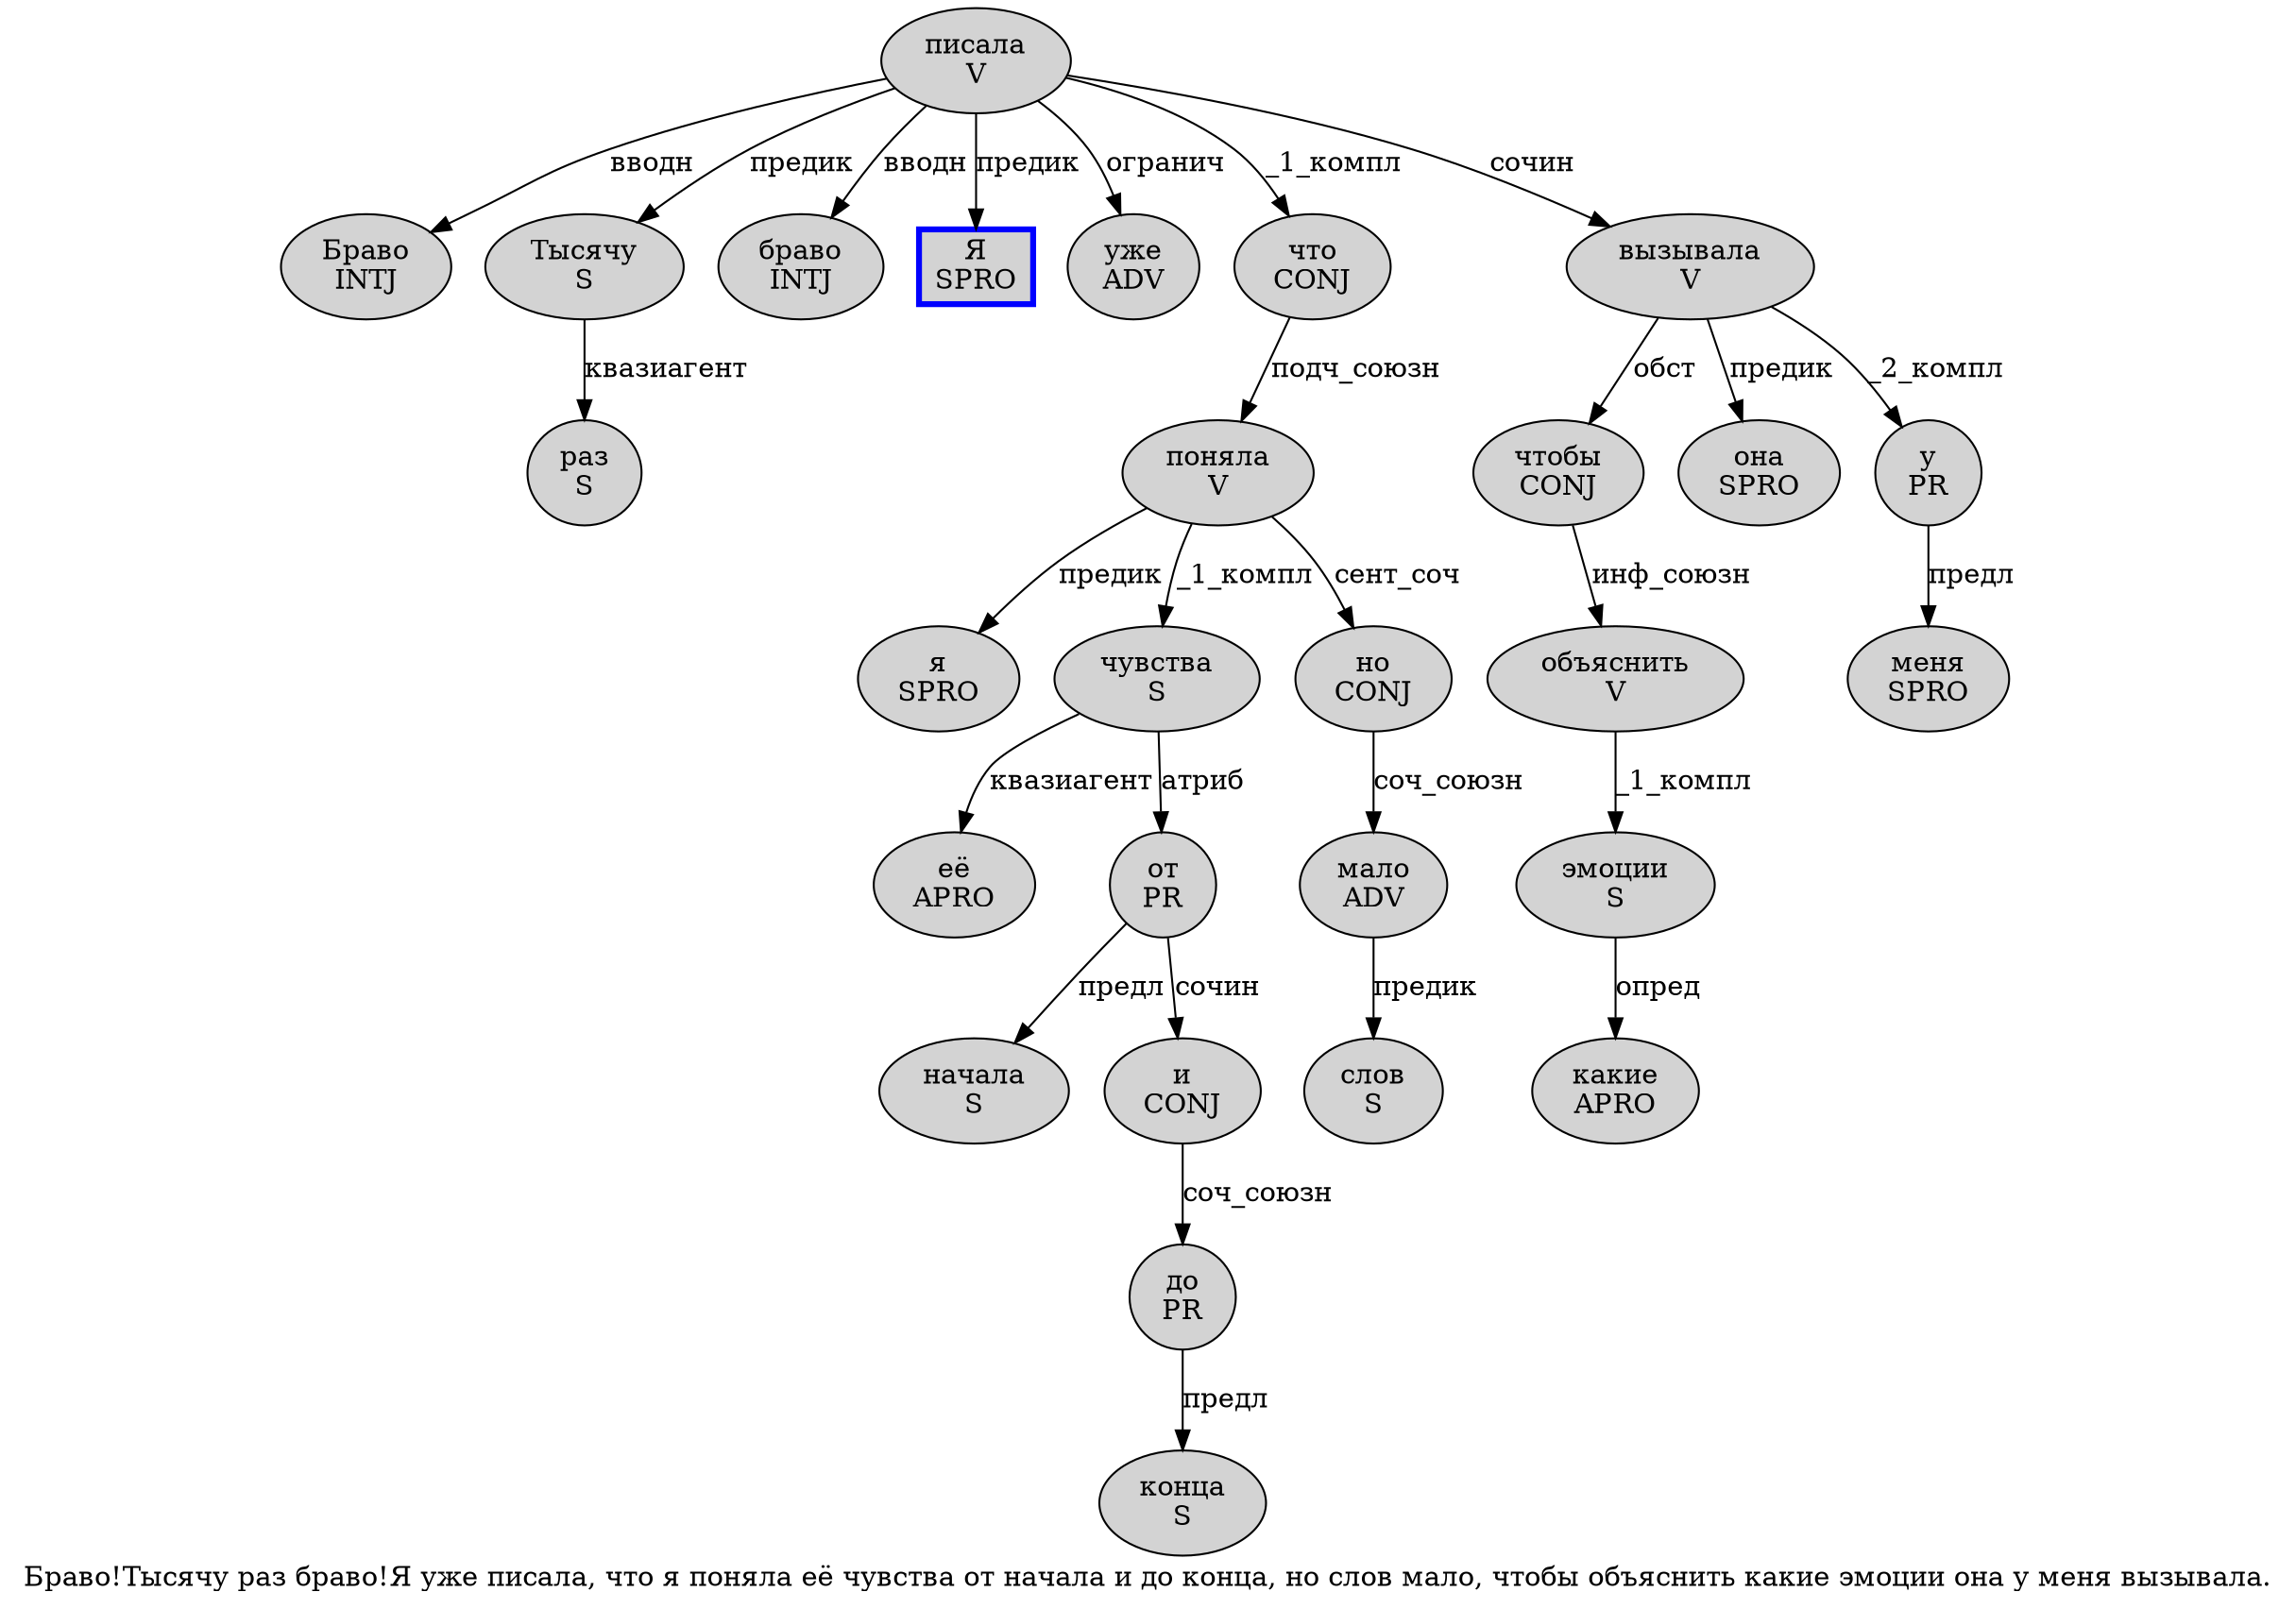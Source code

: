 digraph SENTENCE_814 {
	graph [label="Браво!Тысячу раз браво!Я уже писала, что я поняла её чувства от начала и до конца, но слов мало, чтобы объяснить какие эмоции она у меня вызывала."]
	node [style=filled]
		0 [label="Браво
INTJ" color="" fillcolor=lightgray penwidth=1 shape=ellipse]
		2 [label="Тысячу
S" color="" fillcolor=lightgray penwidth=1 shape=ellipse]
		3 [label="раз
S" color="" fillcolor=lightgray penwidth=1 shape=ellipse]
		4 [label="браво
INTJ" color="" fillcolor=lightgray penwidth=1 shape=ellipse]
		6 [label="Я
SPRO" color=blue fillcolor=lightgray penwidth=3 shape=box]
		7 [label="уже
ADV" color="" fillcolor=lightgray penwidth=1 shape=ellipse]
		8 [label="писала
V" color="" fillcolor=lightgray penwidth=1 shape=ellipse]
		10 [label="что
CONJ" color="" fillcolor=lightgray penwidth=1 shape=ellipse]
		11 [label="я
SPRO" color="" fillcolor=lightgray penwidth=1 shape=ellipse]
		12 [label="поняла
V" color="" fillcolor=lightgray penwidth=1 shape=ellipse]
		13 [label="её
APRO" color="" fillcolor=lightgray penwidth=1 shape=ellipse]
		14 [label="чувства
S" color="" fillcolor=lightgray penwidth=1 shape=ellipse]
		15 [label="от
PR" color="" fillcolor=lightgray penwidth=1 shape=ellipse]
		16 [label="начала
S" color="" fillcolor=lightgray penwidth=1 shape=ellipse]
		17 [label="и
CONJ" color="" fillcolor=lightgray penwidth=1 shape=ellipse]
		18 [label="до
PR" color="" fillcolor=lightgray penwidth=1 shape=ellipse]
		19 [label="конца
S" color="" fillcolor=lightgray penwidth=1 shape=ellipse]
		21 [label="но
CONJ" color="" fillcolor=lightgray penwidth=1 shape=ellipse]
		22 [label="слов
S" color="" fillcolor=lightgray penwidth=1 shape=ellipse]
		23 [label="мало
ADV" color="" fillcolor=lightgray penwidth=1 shape=ellipse]
		25 [label="чтобы
CONJ" color="" fillcolor=lightgray penwidth=1 shape=ellipse]
		26 [label="объяснить
V" color="" fillcolor=lightgray penwidth=1 shape=ellipse]
		27 [label="какие
APRO" color="" fillcolor=lightgray penwidth=1 shape=ellipse]
		28 [label="эмоции
S" color="" fillcolor=lightgray penwidth=1 shape=ellipse]
		29 [label="она
SPRO" color="" fillcolor=lightgray penwidth=1 shape=ellipse]
		30 [label="у
PR" color="" fillcolor=lightgray penwidth=1 shape=ellipse]
		31 [label="меня
SPRO" color="" fillcolor=lightgray penwidth=1 shape=ellipse]
		32 [label="вызывала
V" color="" fillcolor=lightgray penwidth=1 shape=ellipse]
			23 -> 22 [label="предик"]
			10 -> 12 [label="подч_союзн"]
			30 -> 31 [label="предл"]
			17 -> 18 [label="соч_союзн"]
			2 -> 3 [label="квазиагент"]
			21 -> 23 [label="соч_союзн"]
			26 -> 28 [label="_1_компл"]
			8 -> 0 [label="вводн"]
			8 -> 2 [label="предик"]
			8 -> 4 [label="вводн"]
			8 -> 6 [label="предик"]
			8 -> 7 [label="огранич"]
			8 -> 10 [label="_1_компл"]
			8 -> 32 [label="сочин"]
			28 -> 27 [label="опред"]
			15 -> 16 [label="предл"]
			15 -> 17 [label="сочин"]
			25 -> 26 [label="инф_союзн"]
			18 -> 19 [label="предл"]
			12 -> 11 [label="предик"]
			12 -> 14 [label="_1_компл"]
			12 -> 21 [label="сент_соч"]
			14 -> 13 [label="квазиагент"]
			14 -> 15 [label="атриб"]
			32 -> 25 [label="обст"]
			32 -> 29 [label="предик"]
			32 -> 30 [label="_2_компл"]
}
